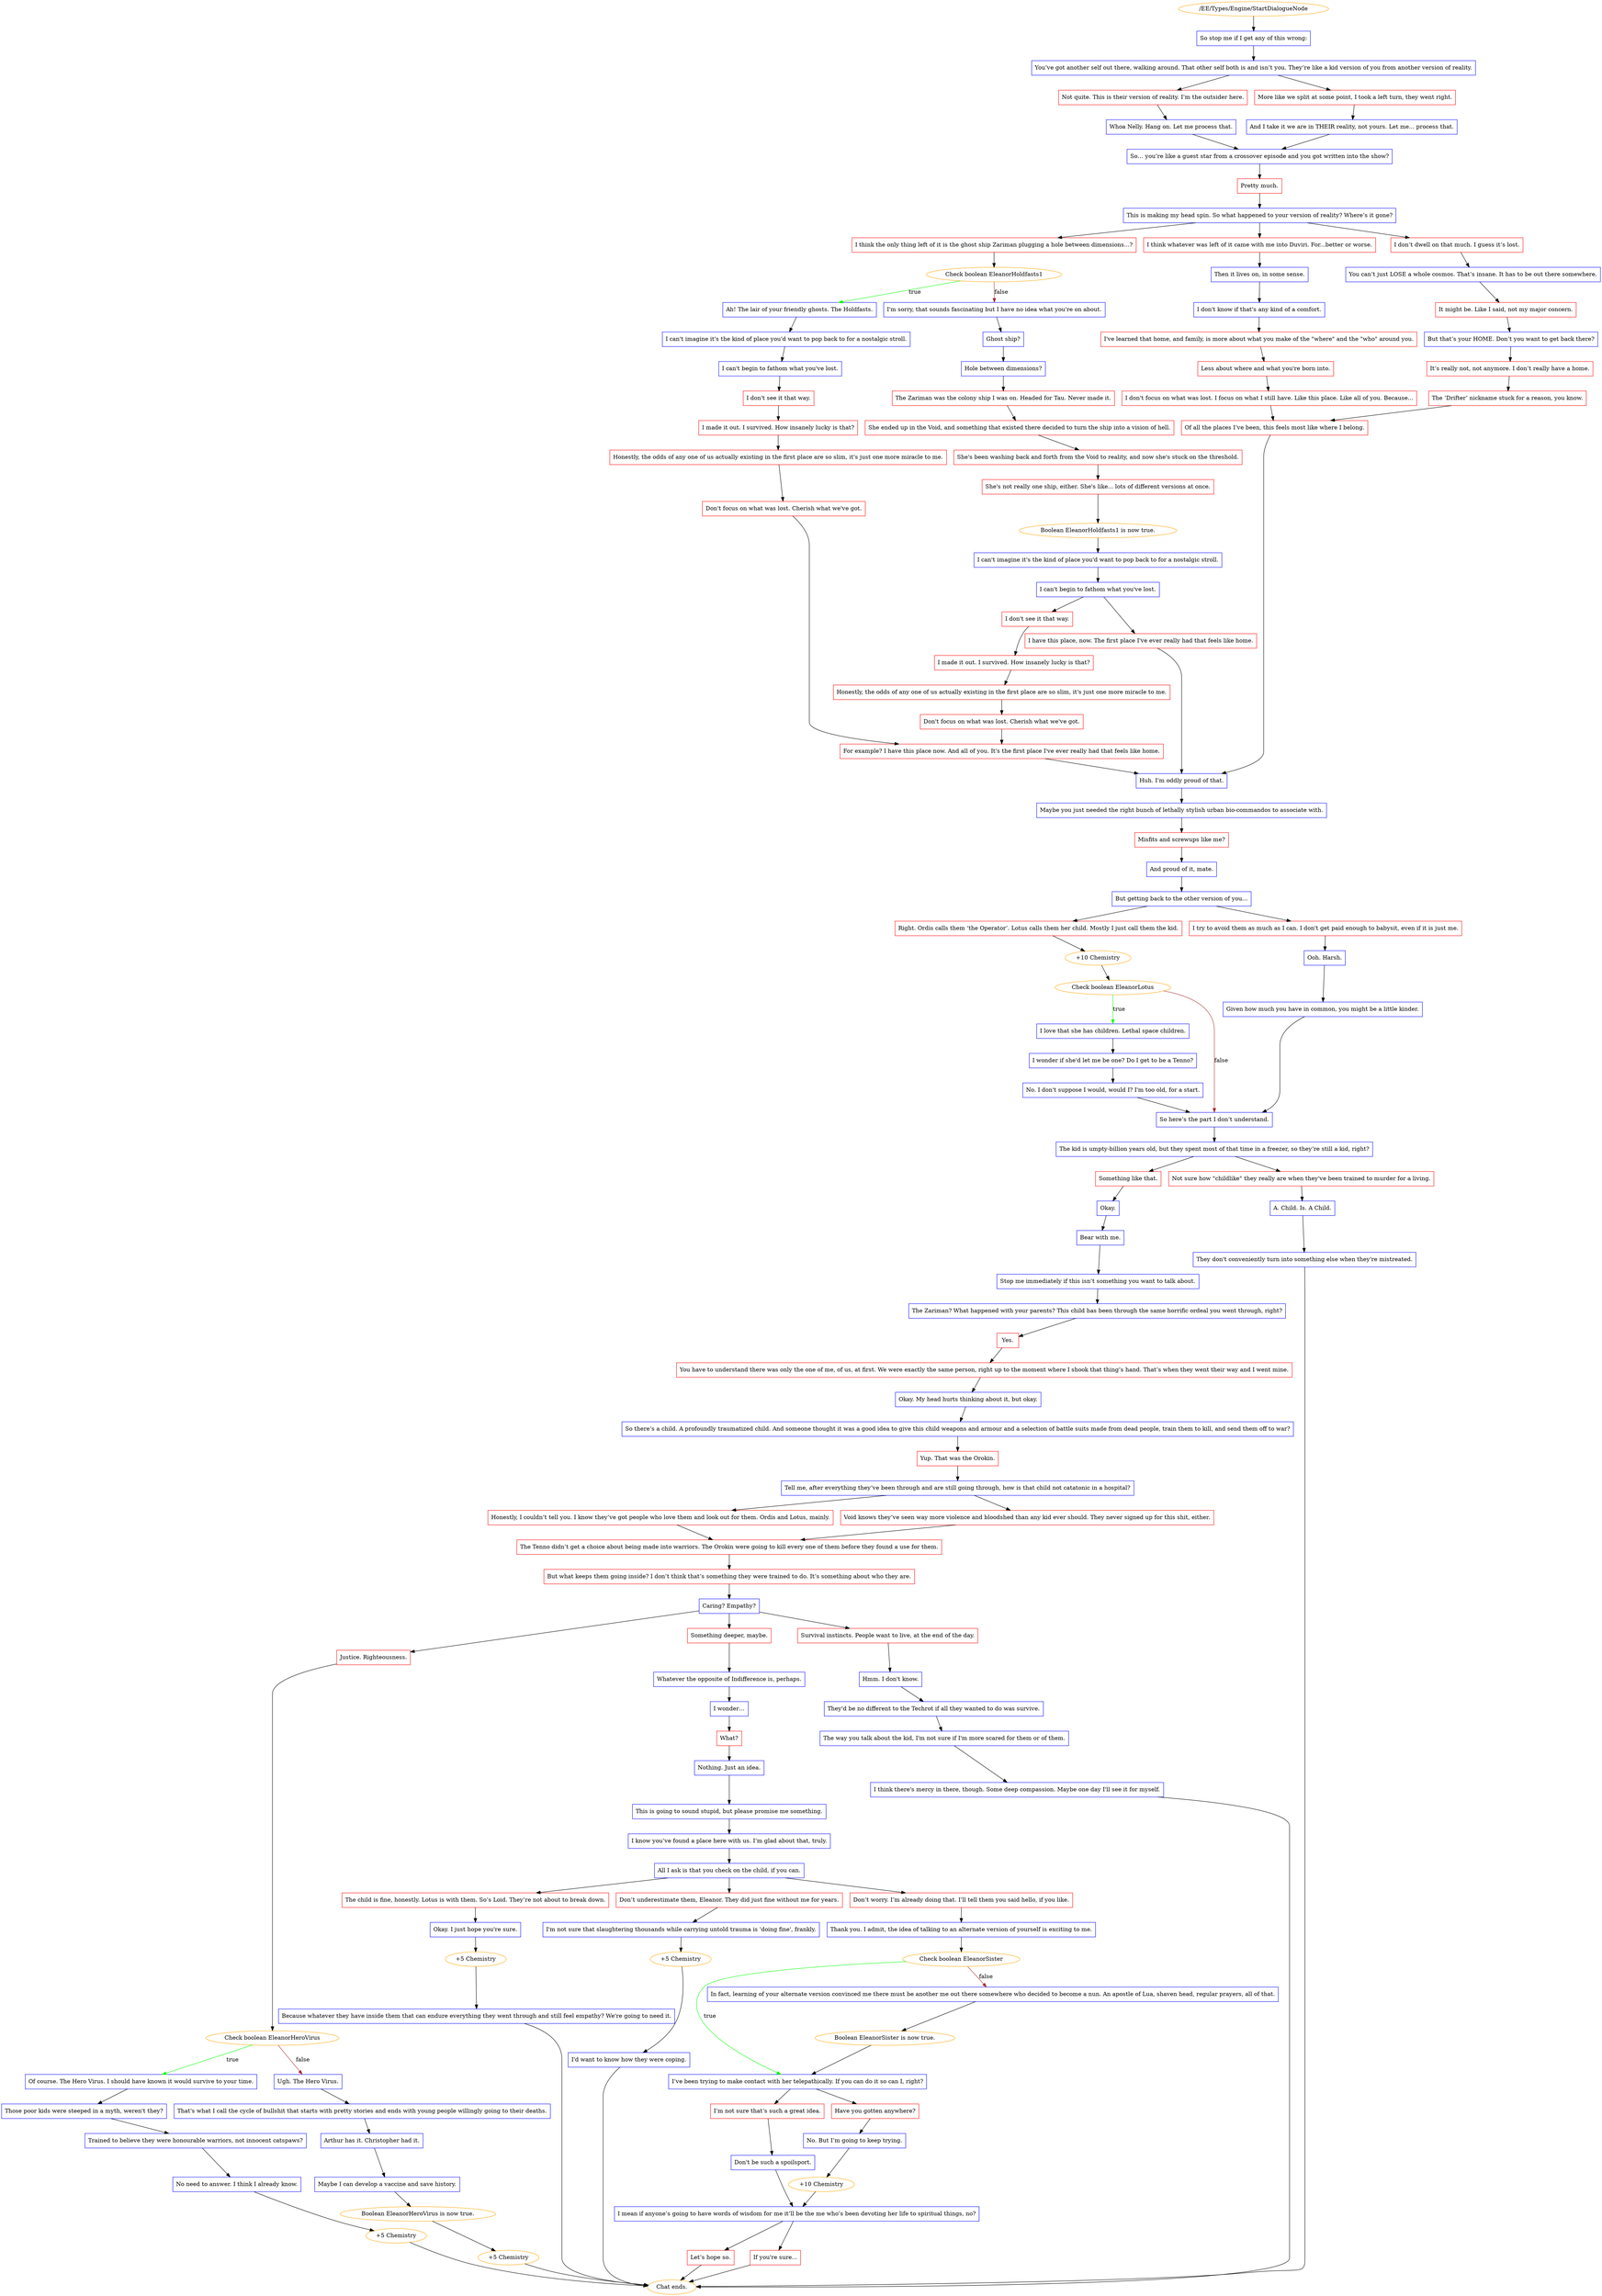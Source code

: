 digraph {
	1123 [label="/EE/Types/Engine/StartDialogueNode",color=orange];
		1123 -> 1124;
	1124 [label="So stop me if I get any of this wrong:",shape=box,color=blue];
		1124 -> 1125;
	1125 [label="You’ve got another self out there, walking around. That other self both is and isn’t you. They’re like a kid version of you from another version of reality.",shape=box,color=blue];
		1125 -> 1126;
		1125 -> 1127;
	1126 [label="Not quite. This is their version of reality. I’m the outsider here.",shape=box,color=red];
		1126 -> 1128;
	1127 [label="More like we split at some point, I took a left turn, they went right.",shape=box,color=red];
		1127 -> 1129;
	1128 [label="Whoa Nelly. Hang on. Let me process that.",shape=box,color=blue];
		1128 -> 1130;
	1129 [label="And I take it we are in THEIR reality, not yours. Let me... process that.",shape=box,color=blue];
		1129 -> 1130;
	1130 [label="So… you’re like a guest star from a crossover episode and you got written into the show?",shape=box,color=blue];
		1130 -> 1131;
	1131 [label="Pretty much.",shape=box,color=red];
		1131 -> 1132;
	1132 [label="This is making my head spin. So what happened to your version of reality? Where’s it gone?",shape=box,color=blue];
		1132 -> 1133;
		1132 -> 1134;
		1132 -> 1135;
	1133 [label="I think the only thing left of it is the ghost ship Zariman plugging a hole between dimensions...?",shape=box,color=red];
		1133 -> 1136;
	1134 [label="I think whatever was left of it came with me into Duviri. For...better or worse.",shape=box,color=red];
		1134 -> 1137;
	1135 [label="I don’t dwell on that much. I guess it’s lost.",shape=box,color=red];
		1135 -> 1138;
	1136 [label="Check boolean EleanorHoldfasts1",color=orange];
		1136 -> 1139 [label=true,color=green];
		1136 -> 1140 [label=false,color=brown];
	1137 [label="Then it lives on, in some sense.",shape=box,color=blue];
		1137 -> 1145;
	1138 [label="You can’t just LOSE a whole cosmos. That’s insane. It has to be out there somewhere.",shape=box,color=blue];
		1138 -> 1146;
	1139 [label="Ah! The lair of your friendly ghosts. The Holdfasts.",shape=box,color=blue];
		1139 -> 1141;
	1140 [label="I'm sorry, that sounds fascinating but I have no idea what you're on about.",shape=box,color=blue];
		1140 -> 1142;
	1145 [label="I don't know if that's any kind of a comfort.",shape=box,color=blue];
		1145 -> 1147;
	1146 [label="It might be. Like I said, not my major concern.",shape=box,color=red];
		1146 -> 1148;
	1141 [label="I can't imagine it's the kind of place you'd want to pop back to for a nostalgic stroll.",shape=box,color=blue];
		1141 -> 1143;
	1142 [label="Ghost ship?",shape=box,color=blue];
		1142 -> 1144;
	1147 [label="I've learned that home, and family, is more about what you make of the \"where\" and the \"who\" around you.",shape=box,color=red];
		1147 -> 1149;
	1148 [label="But that’s your HOME. Don’t you want to get back there?",shape=box,color=blue];
		1148 -> 1150;
	1143 [label="I can't begin to fathom what you've lost.",shape=box,color=blue];
		1143 -> 1151;
	1144 [label="Hole between dimensions?",shape=box,color=blue];
		1144 -> 1152;
	1149 [label="Less about where and what you're born into.",shape=box,color=red];
		1149 -> 1157;
	1150 [label="It’s really not, not anymore. I don’t really have a home.",shape=box,color=red];
		1150 -> 1158;
	1151 [label="I don't see it that way.",shape=box,color=red];
		1151 -> 1153;
	1152 [label="The Zariman was the colony ship I was on. Headed for Tau. Never made it.",shape=box,color=red];
		1152 -> 1154;
	1157 [label="I don't focus on what was lost. I focus on what I still have. Like this place. Like all of you. Because...",shape=box,color=red];
		1157 -> 1159;
	1158 [label="The ‘Drifter’ nickname stuck for a reason, you know.",shape=box,color=red];
		1158 -> 1159;
	1153 [label="I made it out. I survived. How insanely lucky is that?",shape=box,color=red];
		1153 -> 1155;
	1154 [label="She ended up in the Void, and something that existed there decided to turn the ship into a vision of hell.",shape=box,color=red];
		1154 -> 1156;
	1159 [label="Of all the places I’ve been, this feels most like where I belong.",shape=box,color=red];
		1159 -> 1171;
	1155 [label="Honestly, the odds of any one of us actually existing in the first place are so slim, it's just one more miracle to me.",shape=box,color=red];
		1155 -> 1160;
	1156 [label="She's been washing back and forth from the Void to reality, and now she's stuck on the threshold.",shape=box,color=red];
		1156 -> 1161;
	1171 [label="Huh. I’m oddly proud of that.",shape=box,color=blue];
		1171 -> 1172;
	1160 [label="Don't focus on what was lost. Cherish what we've got.",shape=box,color=red];
		1160 -> 1170;
	1161 [label="She's not really one ship, either. She's like... lots of different versions at once.",shape=box,color=red];
		1161 -> 1162;
	1172 [label="Maybe you just needed the right bunch of lethally stylish urban bio-commandos to associate with.",shape=box,color=blue];
		1172 -> 1173;
	1170 [label="For example? I have this place now. And all of you. It's the first place I've ever really had that feels like home.",shape=box,color=red];
		1170 -> 1171;
	1162 [label="Boolean EleanorHoldfasts1 is now true.",color=orange];
		1162 -> 1163;
	1173 [label="Misfits and screwups like me?",shape=box,color=red];
		1173 -> 1174;
	1163 [label="I can't imagine it's the kind of place you'd want to pop back to for a nostalgic stroll.",shape=box,color=blue];
		1163 -> 1164;
	1174 [label="And proud of it, mate.",shape=box,color=blue];
		1174 -> 1175;
	1164 [label="I can't begin to fathom what you've lost.",shape=box,color=blue];
		1164 -> 1165;
		1164 -> 1166;
	1175 [label="But getting back to the other version of you…",shape=box,color=blue];
		1175 -> 1176;
		1175 -> 1177;
	1165 [label="I don't see it that way.",shape=box,color=red];
		1165 -> 1167;
	1166 [label="I have this place, now. The first place I've ever really had that feels like home.",shape=box,color=red];
		1166 -> 1171;
	1176 [label="Right. Ordis calls them ‘the Operator’. Lotus calls them her child. Mostly I just call them the kid.",shape=box,color=red];
		1176 -> 1180;
	1177 [label="I try to avoid them as much as I can. I don't get paid enough to babysit, even if it is just me.",shape=box,color=red];
		1177 -> 1178;
	1167 [label="I made it out. I survived. How insanely lucky is that?",shape=box,color=red];
		1167 -> 1168;
	1180 [label="+10 Chemistry",color=orange];
		1180 -> 1181;
	1178 [label="Ooh. Harsh.",shape=box,color=blue];
		1178 -> 1179;
	1168 [label="Honestly, the odds of any one of us actually existing in the first place are so slim, it's just one more miracle to me.",shape=box,color=red];
		1168 -> 1169;
	1181 [label="Check boolean EleanorLotus",color=orange];
		1181 -> 1182 [label=true,color=green];
		1181 -> 1185 [label=false,color=brown];
	1179 [label="Given how much you have in common, you might be a little kinder.",shape=box,color=blue];
		1179 -> 1185;
	1169 [label="Don't focus on what was lost. Cherish what we've got.",shape=box,color=red];
		1169 -> 1170;
	1182 [label="I love that she has children. Lethal space children.",shape=box,color=blue];
		1182 -> 1183;
	1185 [label="So here’s the part I don’t understand.",shape=box,color=blue];
		1185 -> 1186;
	1183 [label="I wonder if she'd let me be one? Do I get to be a Tenno?",shape=box,color=blue];
		1183 -> 1184;
	1186 [label="The kid is umpty-billion years old, but they spent most of that time in a freezer, so they’re still a kid, right?",shape=box,color=blue];
		1186 -> 1187;
		1186 -> 1188;
	1184 [label="No. I don't suppose I would, would I? I'm too old, for a start.",shape=box,color=blue];
		1184 -> 1185;
	1187 [label="Something like that.",shape=box,color=red];
		1187 -> 1189;
	1188 [label="Not sure how \"childlike\" they really are when they've been trained to murder for a living.",shape=box,color=red];
		1188 -> 1190;
	1189 [label="Okay.",shape=box,color=blue];
		1189 -> 1191;
	1190 [label="A. Child. Is. A Child.",shape=box,color=blue];
		1190 -> 1192;
	1191 [label="Bear with me.",shape=box,color=blue];
		1191 -> 1194;
	1192 [label="They don't conveniently turn into something else when they're mistreated.",shape=box,color=blue];
		1192 -> "Chat ends.";
	1194 [label="Stop me immediately if this isn’t something you want to talk about.",shape=box,color=blue];
		1194 -> 1195;
	"Chat ends." [color=orange];
	1195 [label="The Zariman? What happened with your parents? This child has been through the same horrific ordeal you went through, right?",shape=box,color=blue];
		1195 -> 1196;
	1196 [label="Yes.",shape=box,color=red];
		1196 -> 1197;
	1197 [label="You have to understand there was only the one of me, of us, at first. We were exactly the same person, right up to the moment where I shook that thing’s hand. That’s when they went their way and I went mine.",shape=box,color=red];
		1197 -> 1198;
	1198 [label="Okay. My head hurts thinking about it, but okay.",shape=box,color=blue];
		1198 -> 1199;
	1199 [label="So there’s a child. A profoundly traumatized child. And someone thought it was a good idea to give this child weapons and armour and a selection of battle suits made from dead people, train them to kill, and send them off to war?",shape=box,color=blue];
		1199 -> 1200;
	1200 [label="Yup. That was the Orokin.",shape=box,color=red];
		1200 -> 1201;
	1201 [label="Tell me, after everything they’ve been through and are still going through, how is that child not catatonic in a hospital?",shape=box,color=blue];
		1201 -> 1202;
		1201 -> 1203;
	1202 [label="Honestly, I couldn’t tell you. I know they’ve got people who love them and look out for them. Ordis and Lotus, mainly.",shape=box,color=red];
		1202 -> 1204;
	1203 [label="Void knows they’ve seen way more violence and bloodshed than any kid ever should. They never signed up for this shit, either.",shape=box,color=red];
		1203 -> 1204;
	1204 [label="The Tenno didn’t get a choice about being made into warriors. The Orokin were going to kill every one of them before they found a use for them.",shape=box,color=red];
		1204 -> 1205;
	1205 [label="But what keeps them going inside? I don’t think that’s something they were trained to do. It’s something about who they are.",shape=box,color=red];
		1205 -> 1206;
	1206 [label="Caring? Empathy?",shape=box,color=blue];
		1206 -> 1207;
		1206 -> 1208;
		1206 -> 1209;
	1207 [label="Justice. Righteousness.",shape=box,color=red];
		1207 -> 1210;
	1208 [label="Something deeper, maybe.",shape=box,color=red];
		1208 -> 1224;
	1209 [label="Survival instincts. People want to live, at the end of the day.",shape=box,color=red];
		1209 -> 1231;
	1210 [label="Check boolean EleanorHeroVirus",color=orange];
		1210 -> 1211 [label=true,color=green];
		1210 -> 1212 [label=false,color=brown];
	1224 [label="Whatever the opposite of Indifference is, perhaps.",shape=box,color=blue];
		1224 -> 1225;
	1231 [label="Hmm. I don't know.",shape=box,color=blue];
		1231 -> 1232;
	1211 [label="Of course. The Hero Virus. I should have known it would survive to your time.",shape=box,color=blue];
		1211 -> 1213;
	1212 [label="Ugh. The Hero Virus.",shape=box,color=blue];
		1212 -> 1214;
	1225 [label="I wonder…",shape=box,color=blue];
		1225 -> 1226;
	1232 [label="They'd be no different to the Techrot if all they wanted to do was survive.",shape=box,color=blue];
		1232 -> 1233;
	1213 [label="Those poor kids were steeped in a myth, weren't they?",shape=box,color=blue];
		1213 -> 1215;
	1214 [label="That's what I call the cycle of bullshit that starts with pretty stories and ends with young people willingly going to their deaths.",shape=box,color=blue];
		1214 -> 1219;
	1226 [label="What?",shape=box,color=red];
		1226 -> 1227;
	1233 [label="The way you talk about the kid, I'm not sure if I'm more scared for them or of them.",shape=box,color=blue];
		1233 -> 1234;
	1215 [label="Trained to believe they were honourable warriors, not innocent catspaws?",shape=box,color=blue];
		1215 -> 1216;
	1219 [label="Arthur has it. Christopher had it.",shape=box,color=blue];
		1219 -> 1220;
	1227 [label="Nothing. Just an idea.",shape=box,color=blue];
		1227 -> 1228;
	1234 [label="I think there's mercy in there, though. Some deep compassion. Maybe one day I'll see it for myself.",shape=box,color=blue];
		1234 -> "Chat ends.";
	1216 [label="No need to answer. I think I already know.",shape=box,color=blue];
		1216 -> 1217;
	1220 [label="Maybe I can develop a vaccine and save history.",shape=box,color=blue];
		1220 -> 1221;
	1228 [label="This is going to sound stupid, but please promise me something.",shape=box,color=blue];
		1228 -> 1229;
	"Chat ends." [color=orange];
	1217 [label="+5 Chemistry",color=orange];
		1217 -> "Chat ends.";
	1221 [label="Boolean EleanorHeroVirus is now true.",color=orange];
		1221 -> 1222;
	1229 [label="I know you’ve found a place here with us. I’m glad about that, truly.",shape=box,color=blue];
		1229 -> 1230;
	"Chat ends." [color=orange];
	1222 [label="+5 Chemistry",color=orange];
		1222 -> "Chat ends.";
	1230 [label="All I ask is that you check on the child, if you can.",shape=box,color=blue];
		1230 -> 1236;
		1230 -> 1237;
		1230 -> 1238;
	"Chat ends." [color=orange];
	1236 [label="The child is fine, honestly. Lotus is with them. So’s Loid. They’re not about to break down.",shape=box,color=red];
		1236 -> 1239;
	1237 [label="Don’t underestimate them, Eleanor. They did just fine without me for years.",shape=box,color=red];
		1237 -> 1243;
	1238 [label="Don’t worry. I’m already doing that. I’ll tell them you said hello, if you like.",shape=box,color=red];
		1238 -> 1247;
	1239 [label="Okay. I just hope you're sure.",shape=box,color=blue];
		1239 -> 1241;
	1243 [label="I'm not sure that slaughtering thousands while carrying untold trauma is 'doing fine', frankly.",shape=box,color=blue];
		1243 -> 1246;
	1247 [label="Thank you. I admit, the idea of talking to an alternate version of yourself is exciting to me.",shape=box,color=blue];
		1247 -> 1248;
	1241 [label="+5 Chemistry",color=orange];
		1241 -> 1240;
	1246 [label="+5 Chemistry",color=orange];
		1246 -> 1244;
	1248 [label="Check boolean EleanorSister",color=orange];
		1248 -> 1251 [label=true,color=green];
		1248 -> 1249 [label=false,color=brown];
	1240 [label="Because whatever they have inside them that can endure everything they went through and still feel empathy? We're going to need it.",shape=box,color=blue];
		1240 -> "Chat ends.";
	1244 [label="I'd want to know how they were coping.",shape=box,color=blue];
		1244 -> "Chat ends.";
	1251 [label="I’ve been trying to make contact with her telepathically. If you can do it so can I, right?",shape=box,color=blue];
		1251 -> 1252;
		1251 -> 1253;
	1249 [label="In fact, learning of your alternate version convinced me there must be another me out there somewhere who decided to become a nun. An apostle of Lua, shaven head, regular prayers, all of that.",shape=box,color=blue];
		1249 -> 1250;
	"Chat ends." [color=orange];
	"Chat ends." [color=orange];
	1252 [label="I’m not sure that’s such a great idea.",shape=box,color=red];
		1252 -> 1254;
	1253 [label="Have you gotten anywhere?",shape=box,color=red];
		1253 -> 1255;
	1250 [label="Boolean EleanorSister is now true.",color=orange];
		1250 -> 1251;
	1254 [label="Don't be such a spoilsport.",shape=box,color=blue];
		1254 -> 1257;
	1255 [label="No. But I’m going to keep trying.",shape=box,color=blue];
		1255 -> 1256;
	1257 [label="I mean if anyone’s going to have words of wisdom for me it’ll be the me who’s been devoting her life to spiritual things, no?",shape=box,color=blue];
		1257 -> 1258;
		1257 -> 1259;
	1256 [label="+10 Chemistry",color=orange];
		1256 -> 1257;
	1258 [label="Let’s hope so.",shape=box,color=red];
		1258 -> "Chat ends.";
	1259 [label="If you're sure...",shape=box,color=red];
		1259 -> "Chat ends.";
	"Chat ends." [color=orange];
	"Chat ends." [color=orange];
}